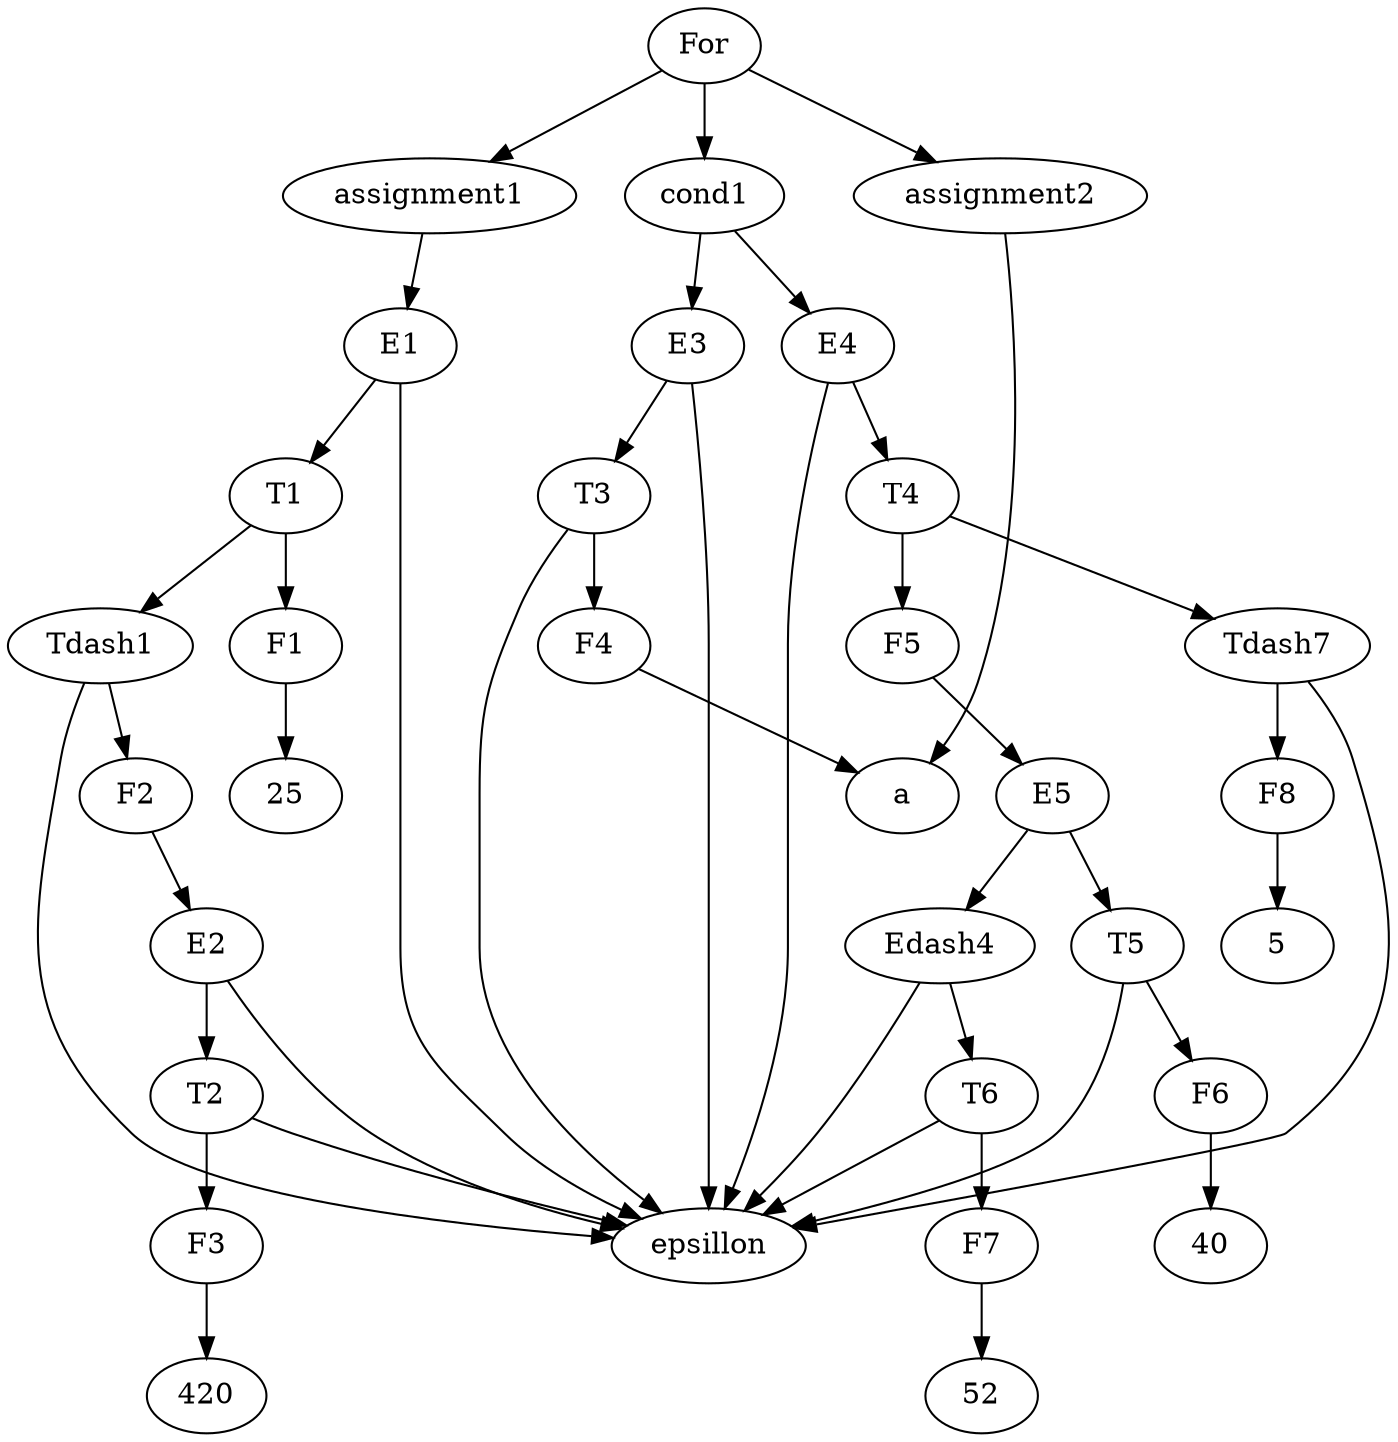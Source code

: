 digraph SyntaxTree{
For -> assignment1
For -> cond1
For -> assignment2
assignment1 -> E1
E1 -> T1
E1 -> epsillon
T1 -> F1
T1 -> Tdash1
F1 -> 25
Tdash1 -> F2
Tdash1 -> epsillon
F2 -> E2
E2 -> T2
E2 -> epsillon
T2 -> F3
T2 -> epsillon
F3 -> 420
cond1 -> E3
cond1 -> E4
E3 -> T3
E3 -> epsillon
T3 -> F4
T3 -> epsillon
F4 -> a
E4 -> T4
E4 -> epsillon
T4 -> F5
T4 -> Tdash7
F5 -> E5
E5 -> T5
E5 -> Edash4
T5 -> F6
T5 -> epsillon
F6 -> 40
Edash4 -> T6
Edash4 -> epsillon
T6 -> F7
T6 -> epsillon
F7 -> 52
Tdash7 -> F8
Tdash7 -> epsillon
F8 -> 5
assignment2 -> a

}
